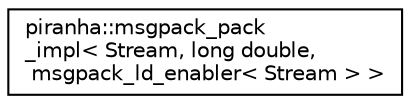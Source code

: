 digraph "Graphical Class Hierarchy"
{
  edge [fontname="Helvetica",fontsize="10",labelfontname="Helvetica",labelfontsize="10"];
  node [fontname="Helvetica",fontsize="10",shape=record];
  rankdir="LR";
  Node0 [label="piranha::msgpack_pack\l_impl\< Stream, long double,\l msgpack_ld_enabler\< Stream \> \>",height=0.2,width=0.4,color="black", fillcolor="white", style="filled",URL="$structpiranha_1_1msgpack__pack__impl_3_01_stream_00_01long_01double_00_01msgpack__ld__enabler_3_01_stream_01_4_01_4.html",tooltip="Specialisation of piranha::msgpack_pack() for long double. "];
}
